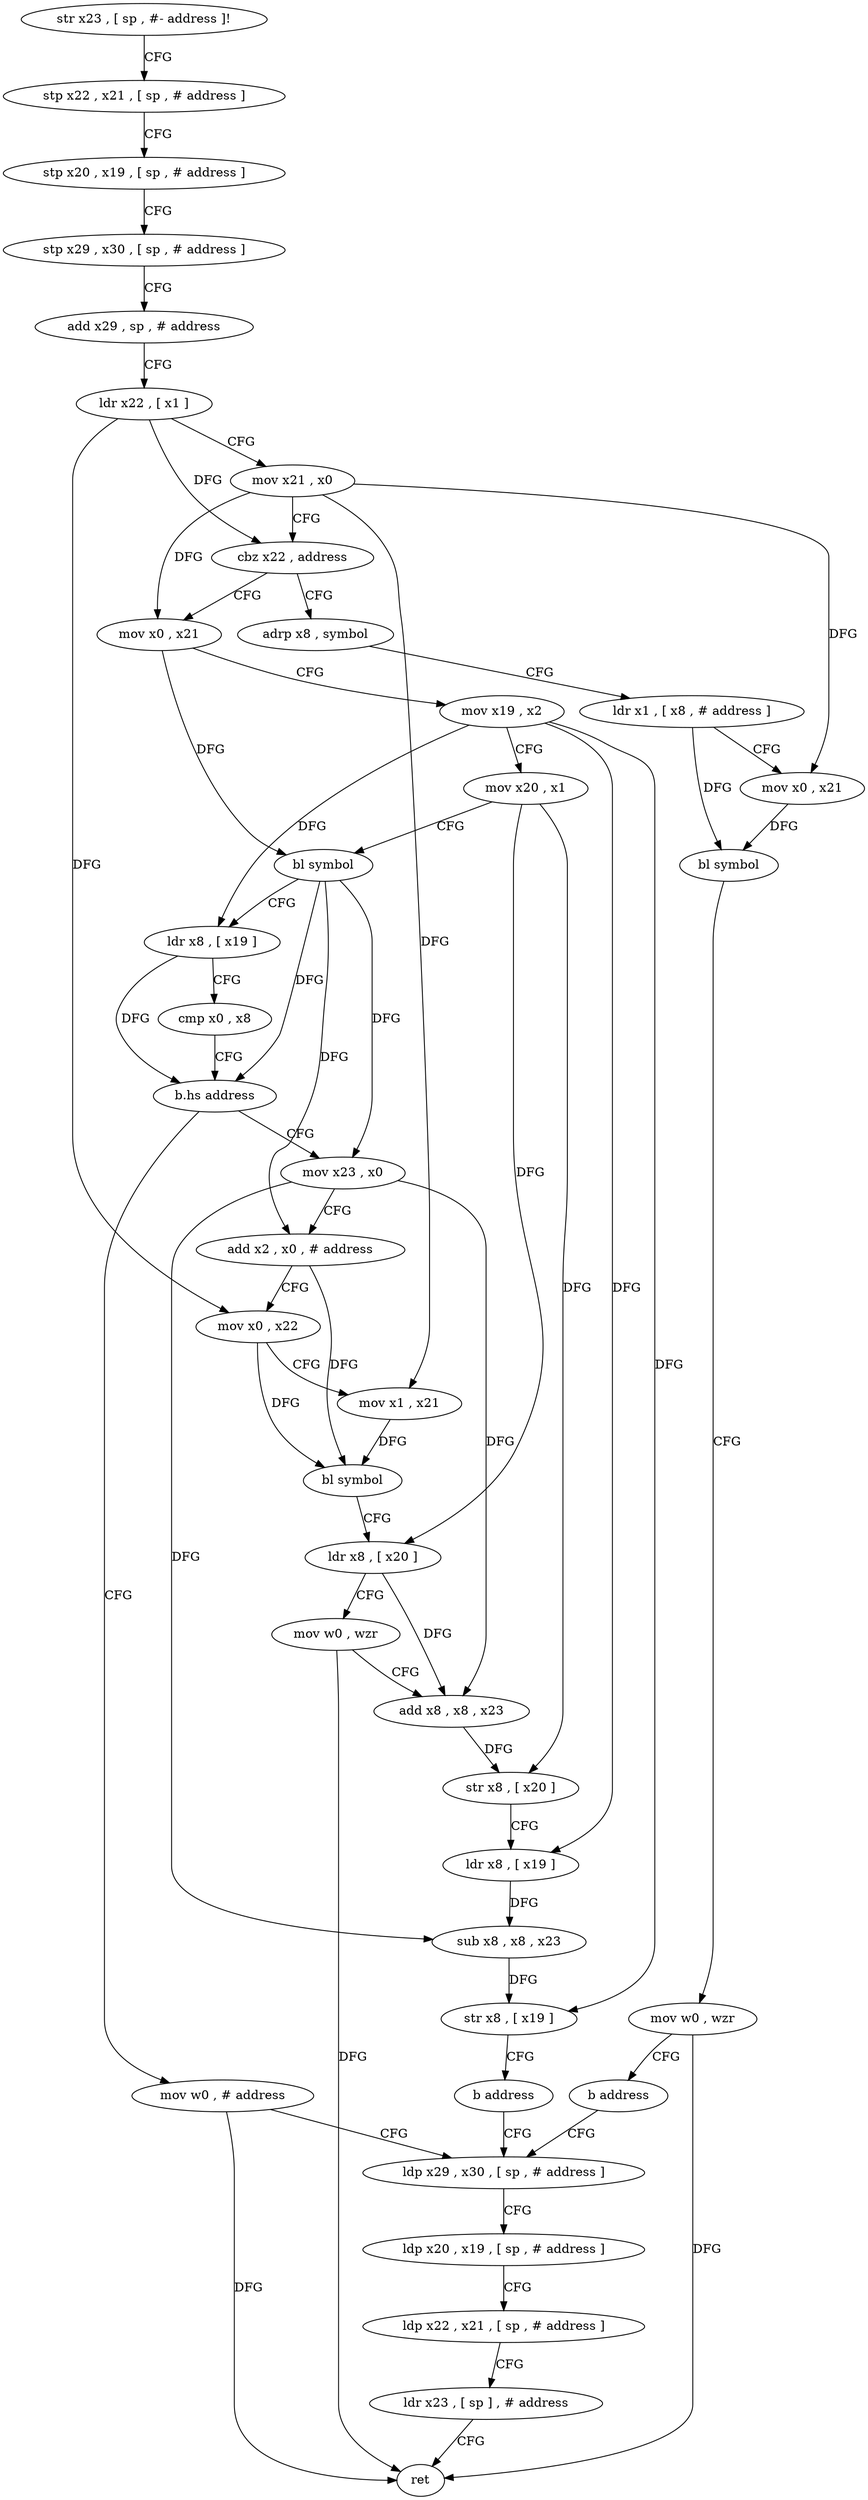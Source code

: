 digraph "func" {
"4208156" [label = "str x23 , [ sp , #- address ]!" ]
"4208160" [label = "stp x22 , x21 , [ sp , # address ]" ]
"4208164" [label = "stp x20 , x19 , [ sp , # address ]" ]
"4208168" [label = "stp x29 , x30 , [ sp , # address ]" ]
"4208172" [label = "add x29 , sp , # address" ]
"4208176" [label = "ldr x22 , [ x1 ]" ]
"4208180" [label = "mov x21 , x0" ]
"4208184" [label = "cbz x22 , address" ]
"4208268" [label = "adrp x8 , symbol" ]
"4208188" [label = "mov x0 , x21" ]
"4208272" [label = "ldr x1 , [ x8 , # address ]" ]
"4208276" [label = "mov x0 , x21" ]
"4208280" [label = "bl symbol" ]
"4208284" [label = "mov w0 , wzr" ]
"4208288" [label = "b address" ]
"4208296" [label = "ldp x29 , x30 , [ sp , # address ]" ]
"4208192" [label = "mov x19 , x2" ]
"4208196" [label = "mov x20 , x1" ]
"4208200" [label = "bl symbol" ]
"4208204" [label = "ldr x8 , [ x19 ]" ]
"4208208" [label = "cmp x0 , x8" ]
"4208212" [label = "b.hs address" ]
"4208292" [label = "mov w0 , # address" ]
"4208216" [label = "mov x23 , x0" ]
"4208300" [label = "ldp x20 , x19 , [ sp , # address ]" ]
"4208304" [label = "ldp x22 , x21 , [ sp , # address ]" ]
"4208308" [label = "ldr x23 , [ sp ] , # address" ]
"4208312" [label = "ret" ]
"4208220" [label = "add x2 , x0 , # address" ]
"4208224" [label = "mov x0 , x22" ]
"4208228" [label = "mov x1 , x21" ]
"4208232" [label = "bl symbol" ]
"4208236" [label = "ldr x8 , [ x20 ]" ]
"4208240" [label = "mov w0 , wzr" ]
"4208244" [label = "add x8 , x8 , x23" ]
"4208248" [label = "str x8 , [ x20 ]" ]
"4208252" [label = "ldr x8 , [ x19 ]" ]
"4208256" [label = "sub x8 , x8 , x23" ]
"4208260" [label = "str x8 , [ x19 ]" ]
"4208264" [label = "b address" ]
"4208156" -> "4208160" [ label = "CFG" ]
"4208160" -> "4208164" [ label = "CFG" ]
"4208164" -> "4208168" [ label = "CFG" ]
"4208168" -> "4208172" [ label = "CFG" ]
"4208172" -> "4208176" [ label = "CFG" ]
"4208176" -> "4208180" [ label = "CFG" ]
"4208176" -> "4208184" [ label = "DFG" ]
"4208176" -> "4208224" [ label = "DFG" ]
"4208180" -> "4208184" [ label = "CFG" ]
"4208180" -> "4208276" [ label = "DFG" ]
"4208180" -> "4208188" [ label = "DFG" ]
"4208180" -> "4208228" [ label = "DFG" ]
"4208184" -> "4208268" [ label = "CFG" ]
"4208184" -> "4208188" [ label = "CFG" ]
"4208268" -> "4208272" [ label = "CFG" ]
"4208188" -> "4208192" [ label = "CFG" ]
"4208188" -> "4208200" [ label = "DFG" ]
"4208272" -> "4208276" [ label = "CFG" ]
"4208272" -> "4208280" [ label = "DFG" ]
"4208276" -> "4208280" [ label = "DFG" ]
"4208280" -> "4208284" [ label = "CFG" ]
"4208284" -> "4208288" [ label = "CFG" ]
"4208284" -> "4208312" [ label = "DFG" ]
"4208288" -> "4208296" [ label = "CFG" ]
"4208296" -> "4208300" [ label = "CFG" ]
"4208192" -> "4208196" [ label = "CFG" ]
"4208192" -> "4208204" [ label = "DFG" ]
"4208192" -> "4208252" [ label = "DFG" ]
"4208192" -> "4208260" [ label = "DFG" ]
"4208196" -> "4208200" [ label = "CFG" ]
"4208196" -> "4208236" [ label = "DFG" ]
"4208196" -> "4208248" [ label = "DFG" ]
"4208200" -> "4208204" [ label = "CFG" ]
"4208200" -> "4208212" [ label = "DFG" ]
"4208200" -> "4208216" [ label = "DFG" ]
"4208200" -> "4208220" [ label = "DFG" ]
"4208204" -> "4208208" [ label = "CFG" ]
"4208204" -> "4208212" [ label = "DFG" ]
"4208208" -> "4208212" [ label = "CFG" ]
"4208212" -> "4208292" [ label = "CFG" ]
"4208212" -> "4208216" [ label = "CFG" ]
"4208292" -> "4208296" [ label = "CFG" ]
"4208292" -> "4208312" [ label = "DFG" ]
"4208216" -> "4208220" [ label = "CFG" ]
"4208216" -> "4208244" [ label = "DFG" ]
"4208216" -> "4208256" [ label = "DFG" ]
"4208300" -> "4208304" [ label = "CFG" ]
"4208304" -> "4208308" [ label = "CFG" ]
"4208308" -> "4208312" [ label = "CFG" ]
"4208220" -> "4208224" [ label = "CFG" ]
"4208220" -> "4208232" [ label = "DFG" ]
"4208224" -> "4208228" [ label = "CFG" ]
"4208224" -> "4208232" [ label = "DFG" ]
"4208228" -> "4208232" [ label = "DFG" ]
"4208232" -> "4208236" [ label = "CFG" ]
"4208236" -> "4208240" [ label = "CFG" ]
"4208236" -> "4208244" [ label = "DFG" ]
"4208240" -> "4208244" [ label = "CFG" ]
"4208240" -> "4208312" [ label = "DFG" ]
"4208244" -> "4208248" [ label = "DFG" ]
"4208248" -> "4208252" [ label = "CFG" ]
"4208252" -> "4208256" [ label = "DFG" ]
"4208256" -> "4208260" [ label = "DFG" ]
"4208260" -> "4208264" [ label = "CFG" ]
"4208264" -> "4208296" [ label = "CFG" ]
}
